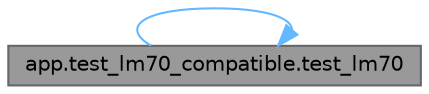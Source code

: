 digraph "app.test_lm70_compatible.test_lm70"
{
 // LATEX_PDF_SIZE
  bgcolor="transparent";
  edge [fontname=Helvetica,fontsize=10,labelfontname=Helvetica,labelfontsize=10];
  node [fontname=Helvetica,fontsize=10,shape=box,height=0.2,width=0.4];
  rankdir="LR";
  Node1 [id="Node000001",label="app.test_lm70_compatible.test_lm70",height=0.2,width=0.4,color="gray40", fillcolor="grey60", style="filled", fontcolor="black",tooltip="Test de communication SPI avec le capteur LM70."];
  Node1 -> Node1 [id="edge1_Node000001_Node000001",color="steelblue1",style="solid",tooltip=" "];
}
